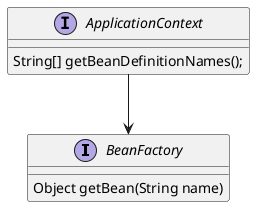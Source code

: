 @startuml
interface BeanFactory{
    Object getBean(String name)
}

interface ApplicationContext{
    String[] getBeanDefinitionNames();
}

ApplicationContext --> BeanFactory

@enduml